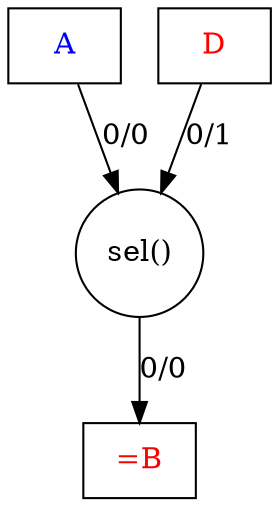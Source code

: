 digraph SELECT{
	rankdir=TD;
	size="32,20"
	
	A [label="A", shape=box, fontcolor=blue]
	
	D [label="D", shape=box, fontcolor=red];
	
	S [label="sel()", shape=circle];
	
	B [label="=B", shape=box, fontcolor=red];
	
	
	A -> S [label="0/0"]
	D -> S [label="0/1"]
	S -> B [label="0/0"]

}
